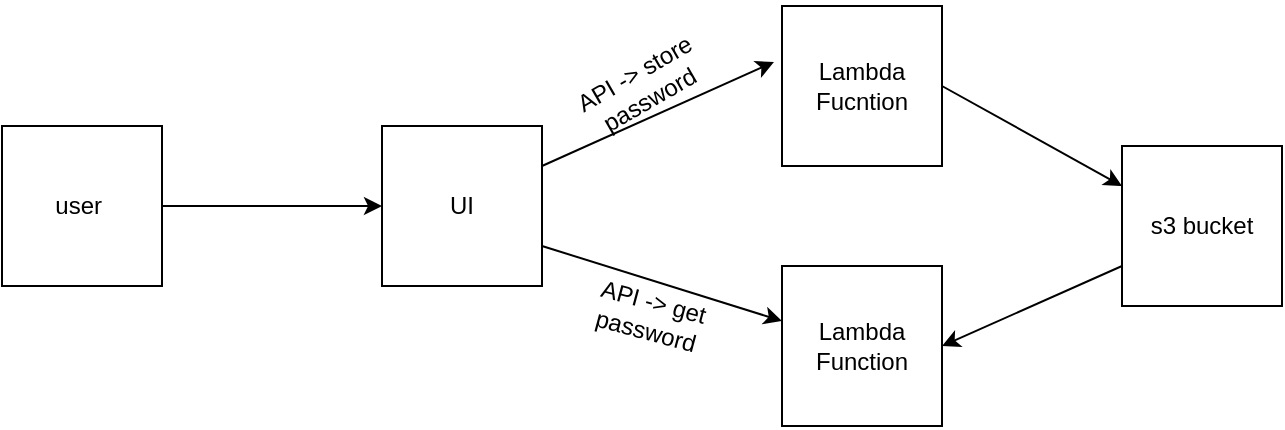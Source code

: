 <mxfile version="17.4.0" type="device"><diagram id="oFPR5_bWD4VrjS-mA6yX" name="Page-1"><mxGraphModel dx="1662" dy="794" grid="1" gridSize="10" guides="1" tooltips="1" connect="1" arrows="1" fold="1" page="1" pageScale="1" pageWidth="827" pageHeight="1169" math="0" shadow="0"><root><mxCell id="0"/><mxCell id="1" parent="0"/><mxCell id="1tYnT7hXH0DWfxlIwBge-1" value="user&amp;nbsp;" style="whiteSpace=wrap;html=1;aspect=fixed;" vertex="1" parent="1"><mxGeometry x="90" y="150" width="80" height="80" as="geometry"/></mxCell><mxCell id="1tYnT7hXH0DWfxlIwBge-2" value="UI" style="whiteSpace=wrap;html=1;aspect=fixed;" vertex="1" parent="1"><mxGeometry x="280" y="150" width="80" height="80" as="geometry"/></mxCell><mxCell id="1tYnT7hXH0DWfxlIwBge-3" value="Lambda Fucntion" style="whiteSpace=wrap;html=1;aspect=fixed;" vertex="1" parent="1"><mxGeometry x="480" y="90" width="80" height="80" as="geometry"/></mxCell><mxCell id="1tYnT7hXH0DWfxlIwBge-4" value="s3 bucket" style="whiteSpace=wrap;html=1;aspect=fixed;" vertex="1" parent="1"><mxGeometry x="650" y="160" width="80" height="80" as="geometry"/></mxCell><mxCell id="1tYnT7hXH0DWfxlIwBge-5" value="" style="endArrow=classic;html=1;rounded=0;exitX=1;exitY=0.5;exitDx=0;exitDy=0;entryX=0;entryY=0.5;entryDx=0;entryDy=0;" edge="1" parent="1" source="1tYnT7hXH0DWfxlIwBge-1" target="1tYnT7hXH0DWfxlIwBge-2"><mxGeometry width="50" height="50" relative="1" as="geometry"><mxPoint x="390" y="420" as="sourcePoint"/><mxPoint x="440" y="370" as="targetPoint"/></mxGeometry></mxCell><mxCell id="1tYnT7hXH0DWfxlIwBge-6" value="Lambda Function" style="whiteSpace=wrap;html=1;aspect=fixed;" vertex="1" parent="1"><mxGeometry x="480" y="220" width="80" height="80" as="geometry"/></mxCell><mxCell id="1tYnT7hXH0DWfxlIwBge-7" value="" style="endArrow=classic;html=1;rounded=0;exitX=1;exitY=0.25;exitDx=0;exitDy=0;entryX=-0.05;entryY=0.35;entryDx=0;entryDy=0;entryPerimeter=0;" edge="1" parent="1" source="1tYnT7hXH0DWfxlIwBge-2" target="1tYnT7hXH0DWfxlIwBge-3"><mxGeometry width="50" height="50" relative="1" as="geometry"><mxPoint x="390" y="420" as="sourcePoint"/><mxPoint x="440" y="370" as="targetPoint"/></mxGeometry></mxCell><mxCell id="1tYnT7hXH0DWfxlIwBge-8" value="" style="endArrow=classic;html=1;rounded=0;exitX=1;exitY=0.75;exitDx=0;exitDy=0;" edge="1" parent="1" source="1tYnT7hXH0DWfxlIwBge-2" target="1tYnT7hXH0DWfxlIwBge-6"><mxGeometry width="50" height="50" relative="1" as="geometry"><mxPoint x="390" y="420" as="sourcePoint"/><mxPoint x="440" y="370" as="targetPoint"/></mxGeometry></mxCell><mxCell id="1tYnT7hXH0DWfxlIwBge-9" value="API -&amp;gt; store password" style="text;html=1;strokeColor=none;fillColor=none;align=center;verticalAlign=middle;whiteSpace=wrap;rounded=0;rotation=-30;" vertex="1" parent="1"><mxGeometry x="350" y="115" width="120" height="30" as="geometry"/></mxCell><mxCell id="1tYnT7hXH0DWfxlIwBge-10" value="API -&amp;gt; get password" style="text;html=1;strokeColor=none;fillColor=none;align=center;verticalAlign=middle;whiteSpace=wrap;rounded=0;rotation=15;" vertex="1" parent="1"><mxGeometry x="364" y="230" width="100" height="30" as="geometry"/></mxCell><mxCell id="1tYnT7hXH0DWfxlIwBge-11" value="" style="endArrow=classic;html=1;rounded=0;exitX=1;exitY=0.5;exitDx=0;exitDy=0;entryX=0;entryY=0.25;entryDx=0;entryDy=0;" edge="1" parent="1" source="1tYnT7hXH0DWfxlIwBge-3" target="1tYnT7hXH0DWfxlIwBge-4"><mxGeometry width="50" height="50" relative="1" as="geometry"><mxPoint x="390" y="390" as="sourcePoint"/><mxPoint x="440" y="340" as="targetPoint"/></mxGeometry></mxCell><mxCell id="1tYnT7hXH0DWfxlIwBge-12" value="" style="endArrow=classic;html=1;rounded=0;exitX=0;exitY=0.75;exitDx=0;exitDy=0;entryX=1;entryY=0.5;entryDx=0;entryDy=0;" edge="1" parent="1" source="1tYnT7hXH0DWfxlIwBge-4" target="1tYnT7hXH0DWfxlIwBge-6"><mxGeometry width="50" height="50" relative="1" as="geometry"><mxPoint x="390" y="390" as="sourcePoint"/><mxPoint x="440" y="340" as="targetPoint"/></mxGeometry></mxCell></root></mxGraphModel></diagram></mxfile>